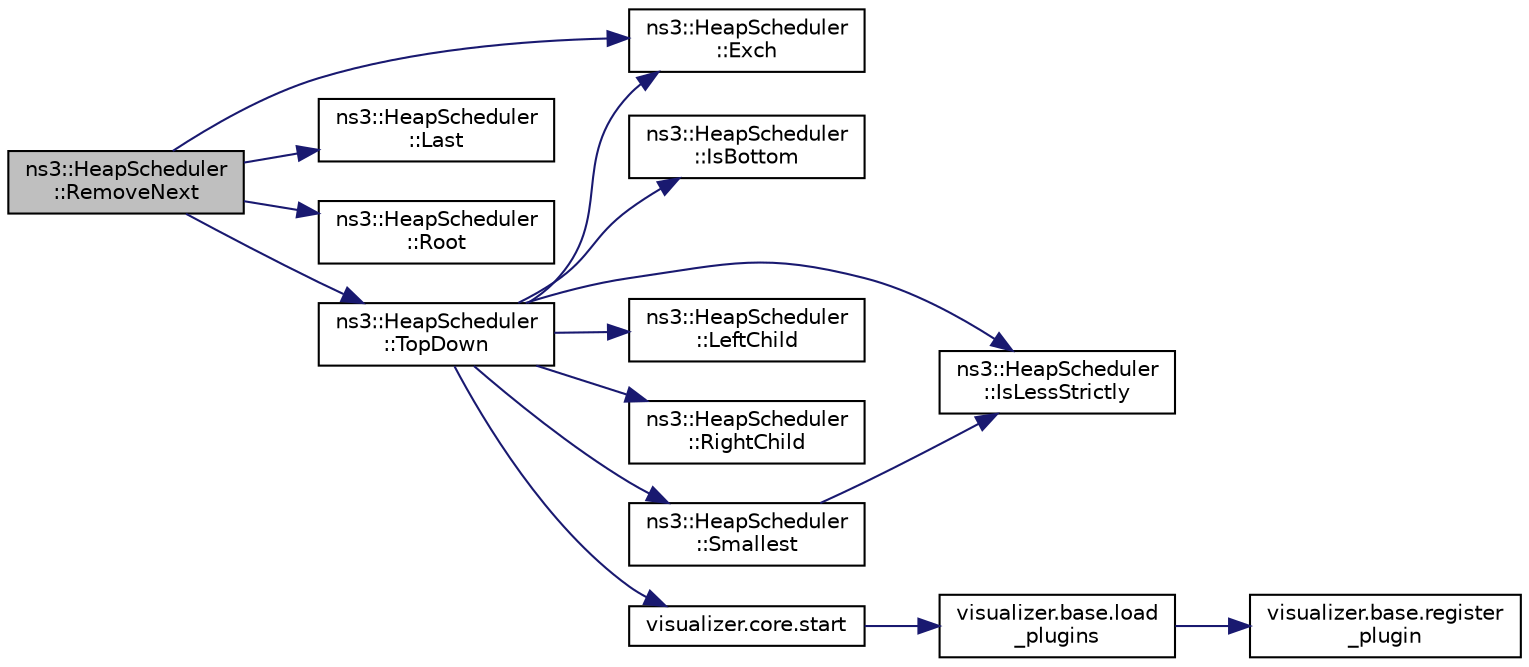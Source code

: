 digraph "ns3::HeapScheduler::RemoveNext"
{
 // LATEX_PDF_SIZE
  edge [fontname="Helvetica",fontsize="10",labelfontname="Helvetica",labelfontsize="10"];
  node [fontname="Helvetica",fontsize="10",shape=record];
  rankdir="LR";
  Node1 [label="ns3::HeapScheduler\l::RemoveNext",height=0.2,width=0.4,color="black", fillcolor="grey75", style="filled", fontcolor="black",tooltip="Remove the earliest event from the event list."];
  Node1 -> Node2 [color="midnightblue",fontsize="10",style="solid",fontname="Helvetica"];
  Node2 [label="ns3::HeapScheduler\l::Exch",height=0.2,width=0.4,color="black", fillcolor="white", style="filled",URL="$classns3_1_1_heap_scheduler.html#a54e348cb775c81ad6162ad9235312011",tooltip="Swap two items."];
  Node1 -> Node3 [color="midnightblue",fontsize="10",style="solid",fontname="Helvetica"];
  Node3 [label="ns3::HeapScheduler\l::Last",height=0.2,width=0.4,color="black", fillcolor="white", style="filled",URL="$classns3_1_1_heap_scheduler.html#afbb9f3198859831da73cd367ef20ec46",tooltip="Return the index of the last element."];
  Node1 -> Node4 [color="midnightblue",fontsize="10",style="solid",fontname="Helvetica"];
  Node4 [label="ns3::HeapScheduler\l::Root",height=0.2,width=0.4,color="black", fillcolor="white", style="filled",URL="$classns3_1_1_heap_scheduler.html#a8ac8dbac81a12a914088fb9e35ddfd3c",tooltip="Get the root index of the heap."];
  Node1 -> Node5 [color="midnightblue",fontsize="10",style="solid",fontname="Helvetica"];
  Node5 [label="ns3::HeapScheduler\l::TopDown",height=0.2,width=0.4,color="black", fillcolor="white", style="filled",URL="$classns3_1_1_heap_scheduler.html#a0971d4c2698e5be6dfef535ef9143162",tooltip="Percolate a deletion bubble down the heap."];
  Node5 -> Node2 [color="midnightblue",fontsize="10",style="solid",fontname="Helvetica"];
  Node5 -> Node6 [color="midnightblue",fontsize="10",style="solid",fontname="Helvetica"];
  Node6 [label="ns3::HeapScheduler\l::IsBottom",height=0.2,width=0.4,color="black", fillcolor="white", style="filled",URL="$classns3_1_1_heap_scheduler.html#a865179d36d253832c76de7424801969e",tooltip="Test if an index is at the bottom of the heap."];
  Node5 -> Node7 [color="midnightblue",fontsize="10",style="solid",fontname="Helvetica"];
  Node7 [label="ns3::HeapScheduler\l::IsLessStrictly",height=0.2,width=0.4,color="black", fillcolor="white", style="filled",URL="$classns3_1_1_heap_scheduler.html#a0ecf702d2a326b3e13debc0e9022773a",tooltip="Compare (less than) two items."];
  Node5 -> Node8 [color="midnightblue",fontsize="10",style="solid",fontname="Helvetica"];
  Node8 [label="ns3::HeapScheduler\l::LeftChild",height=0.2,width=0.4,color="black", fillcolor="white", style="filled",URL="$classns3_1_1_heap_scheduler.html#a9b817b6e5c418e934bd83064689926be",tooltip="Get the left child of a given entry."];
  Node5 -> Node9 [color="midnightblue",fontsize="10",style="solid",fontname="Helvetica"];
  Node9 [label="ns3::HeapScheduler\l::RightChild",height=0.2,width=0.4,color="black", fillcolor="white", style="filled",URL="$classns3_1_1_heap_scheduler.html#a2c49e3bcaca58a5bc80255f4f12889a8",tooltip="Get the right child index of a given entry."];
  Node5 -> Node10 [color="midnightblue",fontsize="10",style="solid",fontname="Helvetica"];
  Node10 [label="ns3::HeapScheduler\l::Smallest",height=0.2,width=0.4,color="black", fillcolor="white", style="filled",URL="$classns3_1_1_heap_scheduler.html#a5e36ea8ecbeb2f9bb67b0476d5546695",tooltip="Minimum of two items."];
  Node10 -> Node7 [color="midnightblue",fontsize="10",style="solid",fontname="Helvetica"];
  Node5 -> Node11 [color="midnightblue",fontsize="10",style="solid",fontname="Helvetica"];
  Node11 [label="visualizer.core.start",height=0.2,width=0.4,color="black", fillcolor="white", style="filled",URL="$namespacevisualizer_1_1core.html#a2a35e5d8a34af358b508dac8635754e0",tooltip=" "];
  Node11 -> Node12 [color="midnightblue",fontsize="10",style="solid",fontname="Helvetica"];
  Node12 [label="visualizer.base.load\l_plugins",height=0.2,width=0.4,color="black", fillcolor="white", style="filled",URL="$namespacevisualizer_1_1base.html#ad171497a5ff1afe0a73bedaebf35448f",tooltip=" "];
  Node12 -> Node13 [color="midnightblue",fontsize="10",style="solid",fontname="Helvetica"];
  Node13 [label="visualizer.base.register\l_plugin",height=0.2,width=0.4,color="black", fillcolor="white", style="filled",URL="$namespacevisualizer_1_1base.html#a6b0ffcff1e17ec4027496f50177e5b9e",tooltip=" "];
}
